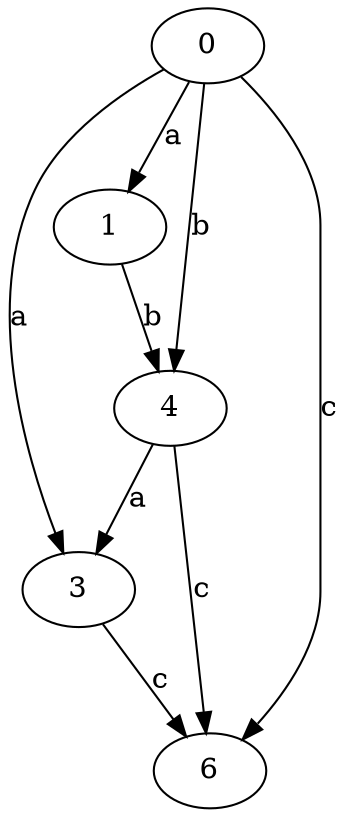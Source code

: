 strict digraph  {
1;
3;
4;
0;
6;
1 -> 4  [label=b];
3 -> 6  [label=c];
4 -> 3  [label=a];
4 -> 6  [label=c];
0 -> 1  [label=a];
0 -> 3  [label=a];
0 -> 4  [label=b];
0 -> 6  [label=c];
}
